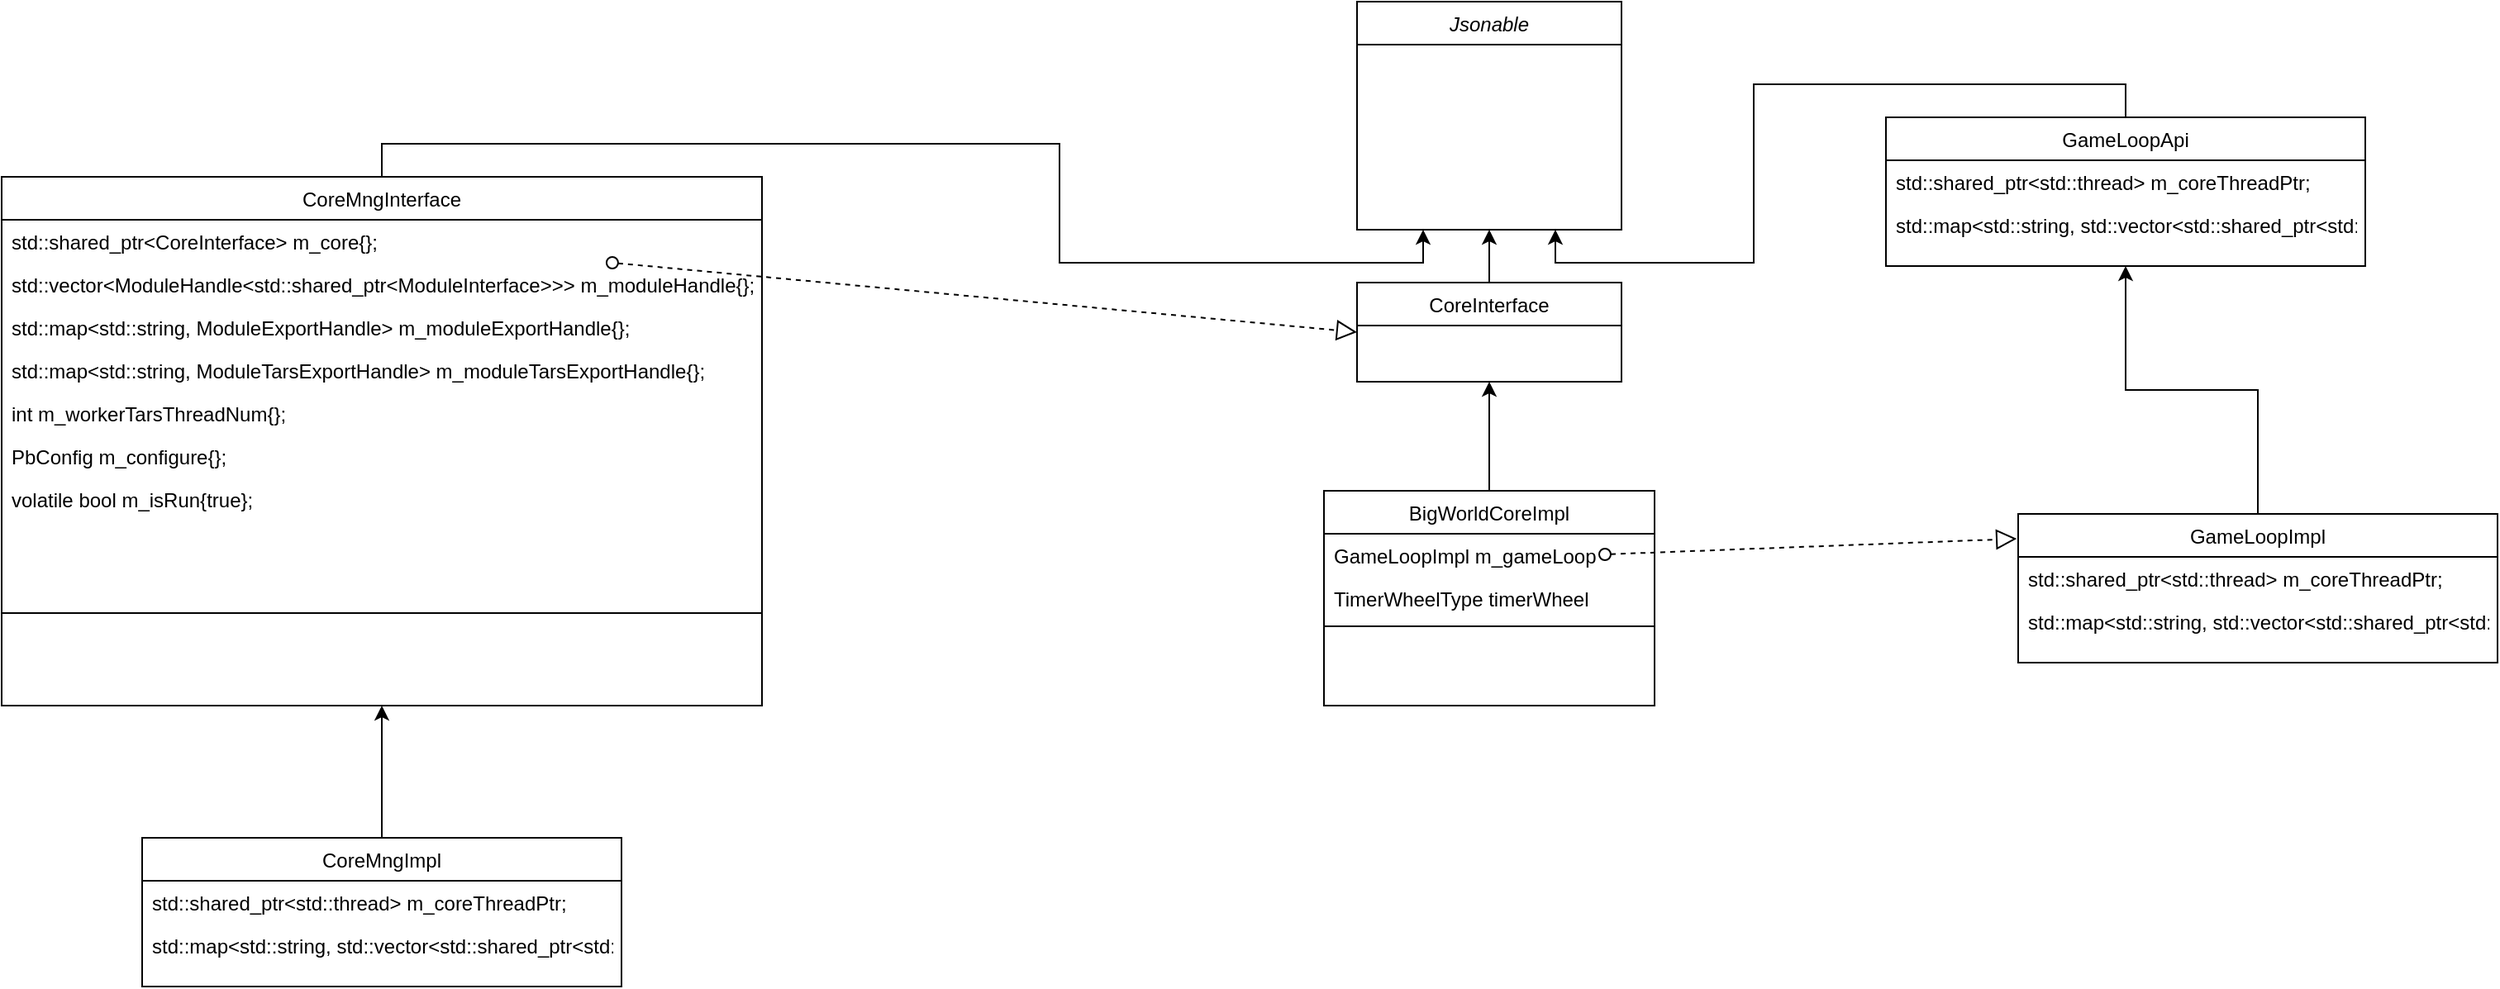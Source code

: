 <mxfile version="13.5.3" type="github">
  <diagram id="C5RBs43oDa-KdzZeNtuy" name="Page-1">
    <mxGraphModel dx="2889" dy="1122" grid="1" gridSize="10" guides="1" tooltips="1" connect="1" arrows="1" fold="1" page="1" pageScale="1" pageWidth="827" pageHeight="1169" math="0" shadow="0">
      <root>
        <mxCell id="WIyWlLk6GJQsqaUBKTNV-0" />
        <mxCell id="WIyWlLk6GJQsqaUBKTNV-1" parent="WIyWlLk6GJQsqaUBKTNV-0" />
        <mxCell id="zkfFHV4jXpPFQw0GAbJ--0" value="Jsonable" style="swimlane;fontStyle=2;align=center;verticalAlign=top;childLayout=stackLayout;horizontal=1;startSize=26;horizontalStack=0;resizeParent=1;resizeLast=0;collapsible=1;marginBottom=0;rounded=0;shadow=0;strokeWidth=1;" parent="WIyWlLk6GJQsqaUBKTNV-1" vertex="1">
          <mxGeometry x="460" y="10" width="160" height="138" as="geometry">
            <mxRectangle x="230" y="140" width="160" height="26" as="alternateBounds" />
          </mxGeometry>
        </mxCell>
        <mxCell id="WYJOXIhqScu3DnNYnSic-2" style="edgeStyle=orthogonalEdgeStyle;rounded=0;orthogonalLoop=1;jettySize=auto;html=1;exitX=0.5;exitY=0;exitDx=0;exitDy=0;entryX=0.5;entryY=1;entryDx=0;entryDy=0;" parent="WIyWlLk6GJQsqaUBKTNV-1" source="zkfFHV4jXpPFQw0GAbJ--13" target="zkfFHV4jXpPFQw0GAbJ--0" edge="1">
          <mxGeometry relative="1" as="geometry" />
        </mxCell>
        <mxCell id="WYJOXIhqScu3DnNYnSic-3" style="edgeStyle=orthogonalEdgeStyle;rounded=0;orthogonalLoop=1;jettySize=auto;html=1;exitX=0.5;exitY=0;exitDx=0;exitDy=0;entryX=0.5;entryY=1;entryDx=0;entryDy=0;" parent="WIyWlLk6GJQsqaUBKTNV-1" source="zkfFHV4jXpPFQw0GAbJ--17" target="zkfFHV4jXpPFQw0GAbJ--13" edge="1">
          <mxGeometry relative="1" as="geometry" />
        </mxCell>
        <mxCell id="zkfFHV4jXpPFQw0GAbJ--13" value="CoreInterface" style="swimlane;fontStyle=0;align=center;verticalAlign=top;childLayout=stackLayout;horizontal=1;startSize=26;horizontalStack=0;resizeParent=1;resizeLast=0;collapsible=1;marginBottom=0;rounded=0;shadow=0;strokeWidth=1;" parent="WIyWlLk6GJQsqaUBKTNV-1" vertex="1">
          <mxGeometry x="460" y="180" width="160" height="60" as="geometry">
            <mxRectangle x="340" y="380" width="170" height="26" as="alternateBounds" />
          </mxGeometry>
        </mxCell>
        <mxCell id="WYJOXIhqScu3DnNYnSic-35" style="edgeStyle=orthogonalEdgeStyle;rounded=0;orthogonalLoop=1;jettySize=auto;html=1;exitX=0.5;exitY=0;exitDx=0;exitDy=0;entryX=0.25;entryY=1;entryDx=0;entryDy=0;" parent="WIyWlLk6GJQsqaUBKTNV-1" source="WYJOXIhqScu3DnNYnSic-19" edge="1" target="zkfFHV4jXpPFQw0GAbJ--0">
          <mxGeometry relative="1" as="geometry">
            <mxPoint x="420" y="40" as="targetPoint" />
          </mxGeometry>
        </mxCell>
        <mxCell id="WYJOXIhqScu3DnNYnSic-19" value="CoreMngInterface" style="swimlane;fontStyle=0;align=center;verticalAlign=top;childLayout=stackLayout;horizontal=1;startSize=26;horizontalStack=0;resizeParent=1;resizeLast=0;collapsible=1;marginBottom=0;rounded=0;shadow=0;strokeWidth=1;" parent="WIyWlLk6GJQsqaUBKTNV-1" vertex="1">
          <mxGeometry x="-360" y="116" width="460" height="320" as="geometry">
            <mxRectangle x="550" y="140" width="160" height="26" as="alternateBounds" />
          </mxGeometry>
        </mxCell>
        <mxCell id="WYJOXIhqScu3DnNYnSic-20" value="std::shared_ptr&lt;CoreInterface&gt; m_core{};" style="text;align=left;verticalAlign=top;spacingLeft=4;spacingRight=4;overflow=hidden;rotatable=0;points=[[0,0.5],[1,0.5]];portConstraint=eastwest;rounded=0;shadow=0;html=0;" parent="WYJOXIhqScu3DnNYnSic-19" vertex="1">
          <mxGeometry y="26" width="460" height="26" as="geometry" />
        </mxCell>
        <mxCell id="WYJOXIhqScu3DnNYnSic-21" value="std::vector&lt;ModuleHandle&lt;std::shared_ptr&lt;ModuleInterface&gt;&gt;&gt; m_moduleHandle{};" style="text;align=left;verticalAlign=top;spacingLeft=4;spacingRight=4;overflow=hidden;rotatable=0;points=[[0,0.5],[1,0.5]];portConstraint=eastwest;rounded=0;shadow=0;html=0;" parent="WYJOXIhqScu3DnNYnSic-19" vertex="1">
          <mxGeometry y="52" width="460" height="26" as="geometry" />
        </mxCell>
        <mxCell id="WYJOXIhqScu3DnNYnSic-23" value="std::map&lt;std::string, ModuleExportHandle&gt; m_moduleExportHandle{};" style="text;align=left;verticalAlign=top;spacingLeft=4;spacingRight=4;overflow=hidden;rotatable=0;points=[[0,0.5],[1,0.5]];portConstraint=eastwest;rounded=0;shadow=0;html=0;" parent="WYJOXIhqScu3DnNYnSic-19" vertex="1">
          <mxGeometry y="78" width="460" height="26" as="geometry" />
        </mxCell>
        <mxCell id="WYJOXIhqScu3DnNYnSic-24" value="std::map&lt;std::string, ModuleTarsExportHandle&gt; m_moduleTarsExportHandle{};" style="text;align=left;verticalAlign=top;spacingLeft=4;spacingRight=4;overflow=hidden;rotatable=0;points=[[0,0.5],[1,0.5]];portConstraint=eastwest;rounded=0;shadow=0;html=0;" parent="WYJOXIhqScu3DnNYnSic-19" vertex="1">
          <mxGeometry y="104" width="460" height="26" as="geometry" />
        </mxCell>
        <mxCell id="WYJOXIhqScu3DnNYnSic-25" value="int m_workerTarsThreadNum{};" style="text;align=left;verticalAlign=top;spacingLeft=4;spacingRight=4;overflow=hidden;rotatable=0;points=[[0,0.5],[1,0.5]];portConstraint=eastwest;rounded=0;shadow=0;html=0;" parent="WYJOXIhqScu3DnNYnSic-19" vertex="1">
          <mxGeometry y="130" width="460" height="26" as="geometry" />
        </mxCell>
        <mxCell id="WYJOXIhqScu3DnNYnSic-33" value="PbConfig m_configure{};" style="text;align=left;verticalAlign=top;spacingLeft=4;spacingRight=4;overflow=hidden;rotatable=0;points=[[0,0.5],[1,0.5]];portConstraint=eastwest;rounded=0;shadow=0;html=0;" parent="WYJOXIhqScu3DnNYnSic-19" vertex="1">
          <mxGeometry y="156" width="460" height="26" as="geometry" />
        </mxCell>
        <mxCell id="WYJOXIhqScu3DnNYnSic-34" value="volatile bool m_isRun{true};" style="text;align=left;verticalAlign=top;spacingLeft=4;spacingRight=4;overflow=hidden;rotatable=0;points=[[0,0.5],[1,0.5]];portConstraint=eastwest;rounded=0;shadow=0;html=0;" parent="WYJOXIhqScu3DnNYnSic-19" vertex="1">
          <mxGeometry y="182" width="460" height="26" as="geometry" />
        </mxCell>
        <mxCell id="WYJOXIhqScu3DnNYnSic-22" value="" style="line;html=1;strokeWidth=1;align=left;verticalAlign=middle;spacingTop=-1;spacingLeft=3;spacingRight=3;rotatable=0;labelPosition=right;points=[];portConstraint=eastwest;" parent="WYJOXIhqScu3DnNYnSic-19" vertex="1">
          <mxGeometry y="208" width="460" height="112" as="geometry" />
        </mxCell>
        <mxCell id="WYJOXIhqScu3DnNYnSic-38" style="edgeStyle=orthogonalEdgeStyle;rounded=0;orthogonalLoop=1;jettySize=auto;html=1;exitX=0.5;exitY=0;exitDx=0;exitDy=0;entryX=0.5;entryY=1;entryDx=0;entryDy=0;" parent="WIyWlLk6GJQsqaUBKTNV-1" source="zkfFHV4jXpPFQw0GAbJ--6" target="WYJOXIhqScu3DnNYnSic-19" edge="1">
          <mxGeometry relative="1" as="geometry">
            <mxPoint x="-125" y="446" as="targetPoint" />
          </mxGeometry>
        </mxCell>
        <mxCell id="q3botF6nx7nMQqak3H-r-7" style="edgeStyle=orthogonalEdgeStyle;rounded=0;orthogonalLoop=1;jettySize=auto;html=1;exitX=0.5;exitY=0;exitDx=0;exitDy=0;entryX=0.5;entryY=1;entryDx=0;entryDy=0;" edge="1" parent="WIyWlLk6GJQsqaUBKTNV-1" source="q3botF6nx7nMQqak3H-r-3" target="q3botF6nx7nMQqak3H-r-0">
          <mxGeometry relative="1" as="geometry" />
        </mxCell>
        <mxCell id="q3botF6nx7nMQqak3H-r-6" style="edgeStyle=orthogonalEdgeStyle;rounded=0;orthogonalLoop=1;jettySize=auto;html=1;exitX=0.5;exitY=0;exitDx=0;exitDy=0;entryX=0.75;entryY=1;entryDx=0;entryDy=0;" edge="1" parent="WIyWlLk6GJQsqaUBKTNV-1" source="q3botF6nx7nMQqak3H-r-0" target="zkfFHV4jXpPFQw0GAbJ--0">
          <mxGeometry relative="1" as="geometry" />
        </mxCell>
        <mxCell id="q3botF6nx7nMQqak3H-r-0" value="GameLoopApi" style="swimlane;fontStyle=0;align=center;verticalAlign=top;childLayout=stackLayout;horizontal=1;startSize=26;horizontalStack=0;resizeParent=1;resizeLast=0;collapsible=1;marginBottom=0;rounded=0;shadow=0;strokeWidth=1;" vertex="1" parent="WIyWlLk6GJQsqaUBKTNV-1">
          <mxGeometry x="780" y="80" width="290" height="90" as="geometry">
            <mxRectangle x="130" y="380" width="160" height="26" as="alternateBounds" />
          </mxGeometry>
        </mxCell>
        <mxCell id="q3botF6nx7nMQqak3H-r-1" value="std::shared_ptr&lt;std::thread&gt; m_coreThreadPtr;" style="text;align=left;verticalAlign=top;spacingLeft=4;spacingRight=4;overflow=hidden;rotatable=0;points=[[0,0.5],[1,0.5]];portConstraint=eastwest;rounded=0;shadow=0;html=0;" vertex="1" parent="q3botF6nx7nMQqak3H-r-0">
          <mxGeometry y="26" width="290" height="26" as="geometry" />
        </mxCell>
        <mxCell id="q3botF6nx7nMQqak3H-r-2" value="std::map&lt;std::string, std::vector&lt;std::shared_ptr&lt;std::thread&gt;&gt;&gt; m_moduleThreadMap;" style="text;align=left;verticalAlign=top;spacingLeft=4;spacingRight=4;overflow=hidden;rotatable=0;points=[[0,0.5],[1,0.5]];portConstraint=eastwest;rounded=0;shadow=0;html=0;" vertex="1" parent="q3botF6nx7nMQqak3H-r-0">
          <mxGeometry y="52" width="290" height="26" as="geometry" />
        </mxCell>
        <mxCell id="q3botF6nx7nMQqak3H-r-3" value="GameLoopImpl" style="swimlane;fontStyle=0;align=center;verticalAlign=top;childLayout=stackLayout;horizontal=1;startSize=26;horizontalStack=0;resizeParent=1;resizeLast=0;collapsible=1;marginBottom=0;rounded=0;shadow=0;strokeWidth=1;" vertex="1" parent="WIyWlLk6GJQsqaUBKTNV-1">
          <mxGeometry x="860" y="320" width="290" height="90" as="geometry">
            <mxRectangle x="130" y="380" width="160" height="26" as="alternateBounds" />
          </mxGeometry>
        </mxCell>
        <mxCell id="q3botF6nx7nMQqak3H-r-4" value="std::shared_ptr&lt;std::thread&gt; m_coreThreadPtr;" style="text;align=left;verticalAlign=top;spacingLeft=4;spacingRight=4;overflow=hidden;rotatable=0;points=[[0,0.5],[1,0.5]];portConstraint=eastwest;rounded=0;shadow=0;html=0;" vertex="1" parent="q3botF6nx7nMQqak3H-r-3">
          <mxGeometry y="26" width="290" height="26" as="geometry" />
        </mxCell>
        <mxCell id="q3botF6nx7nMQqak3H-r-5" value="std::map&lt;std::string, std::vector&lt;std::shared_ptr&lt;std::thread&gt;&gt;&gt; m_moduleThreadMap;" style="text;align=left;verticalAlign=top;spacingLeft=4;spacingRight=4;overflow=hidden;rotatable=0;points=[[0,0.5],[1,0.5]];portConstraint=eastwest;rounded=0;shadow=0;html=0;" vertex="1" parent="q3botF6nx7nMQqak3H-r-3">
          <mxGeometry y="52" width="290" height="26" as="geometry" />
        </mxCell>
        <mxCell id="zkfFHV4jXpPFQw0GAbJ--17" value="BigWorldCoreImpl" style="swimlane;fontStyle=0;align=center;verticalAlign=top;childLayout=stackLayout;horizontal=1;startSize=26;horizontalStack=0;resizeParent=1;resizeLast=0;collapsible=1;marginBottom=0;rounded=0;shadow=0;strokeWidth=1;" parent="WIyWlLk6GJQsqaUBKTNV-1" vertex="1">
          <mxGeometry x="440" y="306" width="200" height="130" as="geometry">
            <mxRectangle x="550" y="140" width="160" height="26" as="alternateBounds" />
          </mxGeometry>
        </mxCell>
        <mxCell id="zkfFHV4jXpPFQw0GAbJ--19" value="GameLoopImpl m_gameLoop" style="text;align=left;verticalAlign=top;spacingLeft=4;spacingRight=4;overflow=hidden;rotatable=0;points=[[0,0.5],[1,0.5]];portConstraint=eastwest;rounded=0;shadow=0;html=0;" parent="zkfFHV4jXpPFQw0GAbJ--17" vertex="1">
          <mxGeometry y="26" width="200" height="26" as="geometry" />
        </mxCell>
        <mxCell id="q3botF6nx7nMQqak3H-r-9" value="" style="startArrow=oval;startFill=0;startSize=7;endArrow=block;endFill=0;endSize=10;dashed=1;html=1;entryX=-0.003;entryY=0.167;entryDx=0;entryDy=0;entryPerimeter=0;" edge="1" parent="zkfFHV4jXpPFQw0GAbJ--17" target="q3botF6nx7nMQqak3H-r-3">
          <mxGeometry width="100" relative="1" as="geometry">
            <mxPoint x="170" y="38.5" as="sourcePoint" />
            <mxPoint x="270" y="38.5" as="targetPoint" />
          </mxGeometry>
        </mxCell>
        <mxCell id="zkfFHV4jXpPFQw0GAbJ--20" value="TimerWheelType timerWheel" style="text;align=left;verticalAlign=top;spacingLeft=4;spacingRight=4;overflow=hidden;rotatable=0;points=[[0,0.5],[1,0.5]];portConstraint=eastwest;rounded=0;shadow=0;html=0;" parent="zkfFHV4jXpPFQw0GAbJ--17" vertex="1">
          <mxGeometry y="52" width="200" height="26" as="geometry" />
        </mxCell>
        <mxCell id="zkfFHV4jXpPFQw0GAbJ--23" value="" style="line;html=1;strokeWidth=1;align=left;verticalAlign=middle;spacingTop=-1;spacingLeft=3;spacingRight=3;rotatable=0;labelPosition=right;points=[];portConstraint=eastwest;" parent="zkfFHV4jXpPFQw0GAbJ--17" vertex="1">
          <mxGeometry y="78" width="200" height="8" as="geometry" />
        </mxCell>
        <mxCell id="q3botF6nx7nMQqak3H-r-12" value="" style="startArrow=oval;startFill=0;startSize=7;endArrow=block;endFill=0;endSize=10;dashed=1;html=1;entryX=0;entryY=0.5;entryDx=0;entryDy=0;" edge="1" parent="WIyWlLk6GJQsqaUBKTNV-1" source="WYJOXIhqScu3DnNYnSic-20" target="zkfFHV4jXpPFQw0GAbJ--13">
          <mxGeometry width="100" relative="1" as="geometry">
            <mxPoint x="1050.0" y="650.5" as="sourcePoint" />
            <mxPoint x="840" y="365" as="targetPoint" />
          </mxGeometry>
        </mxCell>
        <mxCell id="zkfFHV4jXpPFQw0GAbJ--6" value="CoreMngImpl" style="swimlane;fontStyle=0;align=center;verticalAlign=top;childLayout=stackLayout;horizontal=1;startSize=26;horizontalStack=0;resizeParent=1;resizeLast=0;collapsible=1;marginBottom=0;rounded=0;shadow=0;strokeWidth=1;" parent="WIyWlLk6GJQsqaUBKTNV-1" vertex="1">
          <mxGeometry x="-275" y="516" width="290" height="90" as="geometry">
            <mxRectangle x="130" y="380" width="160" height="26" as="alternateBounds" />
          </mxGeometry>
        </mxCell>
        <mxCell id="WYJOXIhqScu3DnNYnSic-36" value="std::shared_ptr&lt;std::thread&gt; m_coreThreadPtr;" style="text;align=left;verticalAlign=top;spacingLeft=4;spacingRight=4;overflow=hidden;rotatable=0;points=[[0,0.5],[1,0.5]];portConstraint=eastwest;rounded=0;shadow=0;html=0;" parent="zkfFHV4jXpPFQw0GAbJ--6" vertex="1">
          <mxGeometry y="26" width="290" height="26" as="geometry" />
        </mxCell>
        <mxCell id="WYJOXIhqScu3DnNYnSic-37" value="std::map&lt;std::string, std::vector&lt;std::shared_ptr&lt;std::thread&gt;&gt;&gt; m_moduleThreadMap;" style="text;align=left;verticalAlign=top;spacingLeft=4;spacingRight=4;overflow=hidden;rotatable=0;points=[[0,0.5],[1,0.5]];portConstraint=eastwest;rounded=0;shadow=0;html=0;" parent="zkfFHV4jXpPFQw0GAbJ--6" vertex="1">
          <mxGeometry y="52" width="290" height="26" as="geometry" />
        </mxCell>
      </root>
    </mxGraphModel>
  </diagram>
</mxfile>
